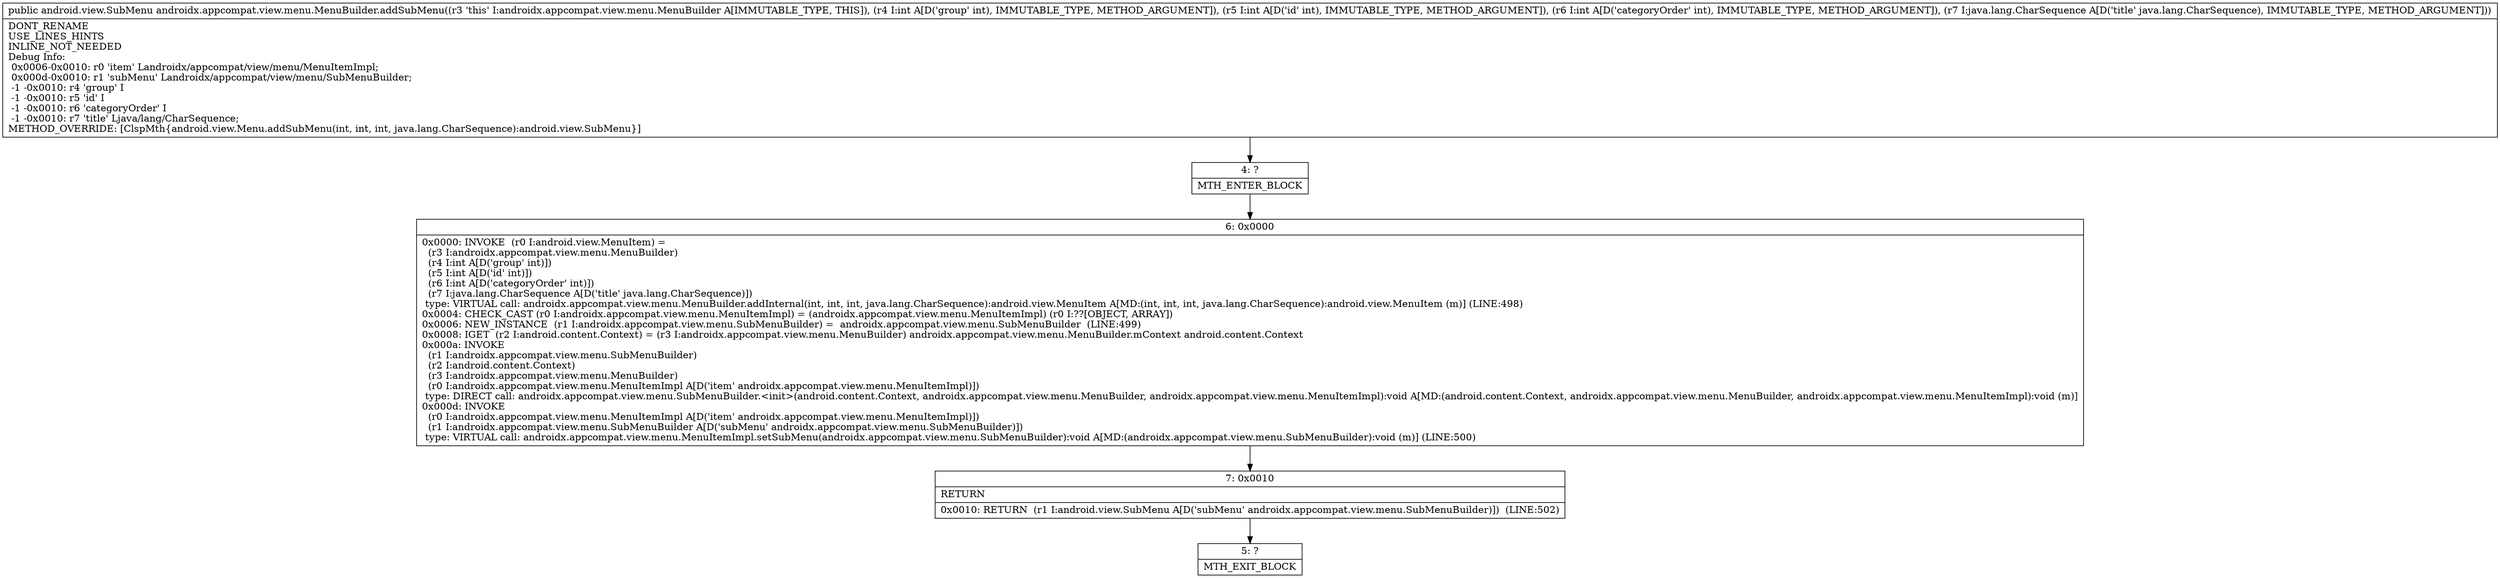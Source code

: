digraph "CFG forandroidx.appcompat.view.menu.MenuBuilder.addSubMenu(IIILjava\/lang\/CharSequence;)Landroid\/view\/SubMenu;" {
Node_4 [shape=record,label="{4\:\ ?|MTH_ENTER_BLOCK\l}"];
Node_6 [shape=record,label="{6\:\ 0x0000|0x0000: INVOKE  (r0 I:android.view.MenuItem) = \l  (r3 I:androidx.appcompat.view.menu.MenuBuilder)\l  (r4 I:int A[D('group' int)])\l  (r5 I:int A[D('id' int)])\l  (r6 I:int A[D('categoryOrder' int)])\l  (r7 I:java.lang.CharSequence A[D('title' java.lang.CharSequence)])\l type: VIRTUAL call: androidx.appcompat.view.menu.MenuBuilder.addInternal(int, int, int, java.lang.CharSequence):android.view.MenuItem A[MD:(int, int, int, java.lang.CharSequence):android.view.MenuItem (m)] (LINE:498)\l0x0004: CHECK_CAST (r0 I:androidx.appcompat.view.menu.MenuItemImpl) = (androidx.appcompat.view.menu.MenuItemImpl) (r0 I:??[OBJECT, ARRAY]) \l0x0006: NEW_INSTANCE  (r1 I:androidx.appcompat.view.menu.SubMenuBuilder) =  androidx.appcompat.view.menu.SubMenuBuilder  (LINE:499)\l0x0008: IGET  (r2 I:android.content.Context) = (r3 I:androidx.appcompat.view.menu.MenuBuilder) androidx.appcompat.view.menu.MenuBuilder.mContext android.content.Context \l0x000a: INVOKE  \l  (r1 I:androidx.appcompat.view.menu.SubMenuBuilder)\l  (r2 I:android.content.Context)\l  (r3 I:androidx.appcompat.view.menu.MenuBuilder)\l  (r0 I:androidx.appcompat.view.menu.MenuItemImpl A[D('item' androidx.appcompat.view.menu.MenuItemImpl)])\l type: DIRECT call: androidx.appcompat.view.menu.SubMenuBuilder.\<init\>(android.content.Context, androidx.appcompat.view.menu.MenuBuilder, androidx.appcompat.view.menu.MenuItemImpl):void A[MD:(android.content.Context, androidx.appcompat.view.menu.MenuBuilder, androidx.appcompat.view.menu.MenuItemImpl):void (m)]\l0x000d: INVOKE  \l  (r0 I:androidx.appcompat.view.menu.MenuItemImpl A[D('item' androidx.appcompat.view.menu.MenuItemImpl)])\l  (r1 I:androidx.appcompat.view.menu.SubMenuBuilder A[D('subMenu' androidx.appcompat.view.menu.SubMenuBuilder)])\l type: VIRTUAL call: androidx.appcompat.view.menu.MenuItemImpl.setSubMenu(androidx.appcompat.view.menu.SubMenuBuilder):void A[MD:(androidx.appcompat.view.menu.SubMenuBuilder):void (m)] (LINE:500)\l}"];
Node_7 [shape=record,label="{7\:\ 0x0010|RETURN\l|0x0010: RETURN  (r1 I:android.view.SubMenu A[D('subMenu' androidx.appcompat.view.menu.SubMenuBuilder)])  (LINE:502)\l}"];
Node_5 [shape=record,label="{5\:\ ?|MTH_EXIT_BLOCK\l}"];
MethodNode[shape=record,label="{public android.view.SubMenu androidx.appcompat.view.menu.MenuBuilder.addSubMenu((r3 'this' I:androidx.appcompat.view.menu.MenuBuilder A[IMMUTABLE_TYPE, THIS]), (r4 I:int A[D('group' int), IMMUTABLE_TYPE, METHOD_ARGUMENT]), (r5 I:int A[D('id' int), IMMUTABLE_TYPE, METHOD_ARGUMENT]), (r6 I:int A[D('categoryOrder' int), IMMUTABLE_TYPE, METHOD_ARGUMENT]), (r7 I:java.lang.CharSequence A[D('title' java.lang.CharSequence), IMMUTABLE_TYPE, METHOD_ARGUMENT]))  | DONT_RENAME\lUSE_LINES_HINTS\lINLINE_NOT_NEEDED\lDebug Info:\l  0x0006\-0x0010: r0 'item' Landroidx\/appcompat\/view\/menu\/MenuItemImpl;\l  0x000d\-0x0010: r1 'subMenu' Landroidx\/appcompat\/view\/menu\/SubMenuBuilder;\l  \-1 \-0x0010: r4 'group' I\l  \-1 \-0x0010: r5 'id' I\l  \-1 \-0x0010: r6 'categoryOrder' I\l  \-1 \-0x0010: r7 'title' Ljava\/lang\/CharSequence;\lMETHOD_OVERRIDE: [ClspMth\{android.view.Menu.addSubMenu(int, int, int, java.lang.CharSequence):android.view.SubMenu\}]\l}"];
MethodNode -> Node_4;Node_4 -> Node_6;
Node_6 -> Node_7;
Node_7 -> Node_5;
}


